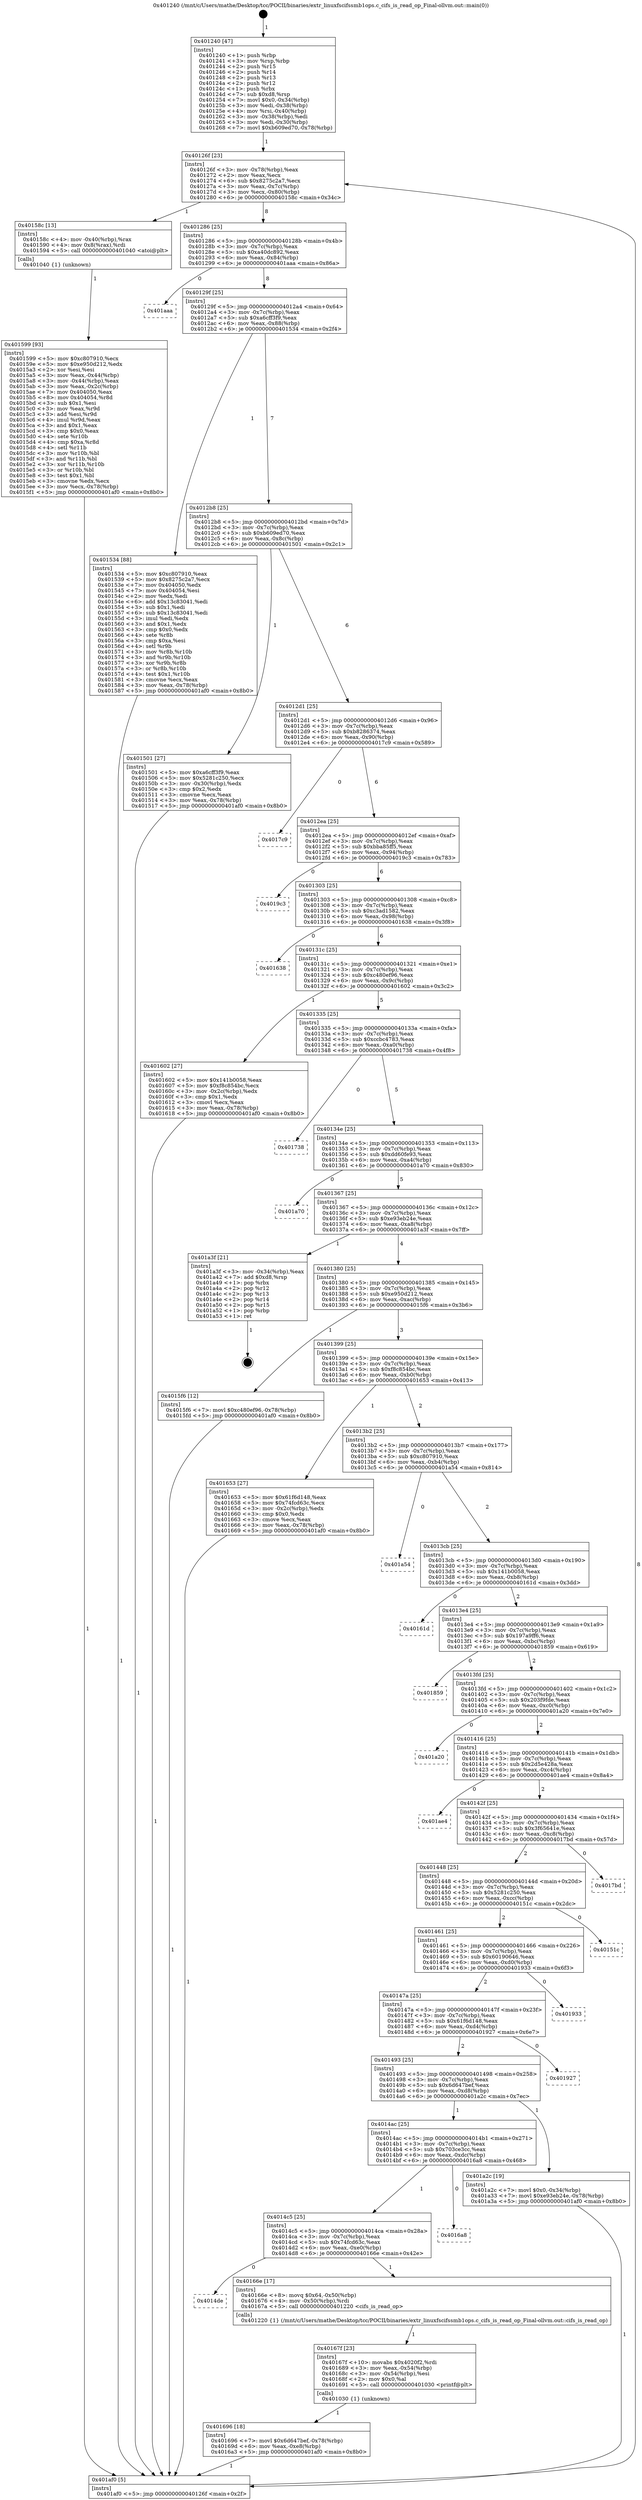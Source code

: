 digraph "0x401240" {
  label = "0x401240 (/mnt/c/Users/mathe/Desktop/tcc/POCII/binaries/extr_linuxfscifssmb1ops.c_cifs_is_read_op_Final-ollvm.out::main(0))"
  labelloc = "t"
  node[shape=record]

  Entry [label="",width=0.3,height=0.3,shape=circle,fillcolor=black,style=filled]
  "0x40126f" [label="{
     0x40126f [23]\l
     | [instrs]\l
     &nbsp;&nbsp;0x40126f \<+3\>: mov -0x78(%rbp),%eax\l
     &nbsp;&nbsp;0x401272 \<+2\>: mov %eax,%ecx\l
     &nbsp;&nbsp;0x401274 \<+6\>: sub $0x8275c2a7,%ecx\l
     &nbsp;&nbsp;0x40127a \<+3\>: mov %eax,-0x7c(%rbp)\l
     &nbsp;&nbsp;0x40127d \<+3\>: mov %ecx,-0x80(%rbp)\l
     &nbsp;&nbsp;0x401280 \<+6\>: je 000000000040158c \<main+0x34c\>\l
  }"]
  "0x40158c" [label="{
     0x40158c [13]\l
     | [instrs]\l
     &nbsp;&nbsp;0x40158c \<+4\>: mov -0x40(%rbp),%rax\l
     &nbsp;&nbsp;0x401590 \<+4\>: mov 0x8(%rax),%rdi\l
     &nbsp;&nbsp;0x401594 \<+5\>: call 0000000000401040 \<atoi@plt\>\l
     | [calls]\l
     &nbsp;&nbsp;0x401040 \{1\} (unknown)\l
  }"]
  "0x401286" [label="{
     0x401286 [25]\l
     | [instrs]\l
     &nbsp;&nbsp;0x401286 \<+5\>: jmp 000000000040128b \<main+0x4b\>\l
     &nbsp;&nbsp;0x40128b \<+3\>: mov -0x7c(%rbp),%eax\l
     &nbsp;&nbsp;0x40128e \<+5\>: sub $0xa40dc892,%eax\l
     &nbsp;&nbsp;0x401293 \<+6\>: mov %eax,-0x84(%rbp)\l
     &nbsp;&nbsp;0x401299 \<+6\>: je 0000000000401aaa \<main+0x86a\>\l
  }"]
  Exit [label="",width=0.3,height=0.3,shape=circle,fillcolor=black,style=filled,peripheries=2]
  "0x401aaa" [label="{
     0x401aaa\l
  }", style=dashed]
  "0x40129f" [label="{
     0x40129f [25]\l
     | [instrs]\l
     &nbsp;&nbsp;0x40129f \<+5\>: jmp 00000000004012a4 \<main+0x64\>\l
     &nbsp;&nbsp;0x4012a4 \<+3\>: mov -0x7c(%rbp),%eax\l
     &nbsp;&nbsp;0x4012a7 \<+5\>: sub $0xa6cff3f9,%eax\l
     &nbsp;&nbsp;0x4012ac \<+6\>: mov %eax,-0x88(%rbp)\l
     &nbsp;&nbsp;0x4012b2 \<+6\>: je 0000000000401534 \<main+0x2f4\>\l
  }"]
  "0x401696" [label="{
     0x401696 [18]\l
     | [instrs]\l
     &nbsp;&nbsp;0x401696 \<+7\>: movl $0x6d647bef,-0x78(%rbp)\l
     &nbsp;&nbsp;0x40169d \<+6\>: mov %eax,-0xe8(%rbp)\l
     &nbsp;&nbsp;0x4016a3 \<+5\>: jmp 0000000000401af0 \<main+0x8b0\>\l
  }"]
  "0x401534" [label="{
     0x401534 [88]\l
     | [instrs]\l
     &nbsp;&nbsp;0x401534 \<+5\>: mov $0xc807910,%eax\l
     &nbsp;&nbsp;0x401539 \<+5\>: mov $0x8275c2a7,%ecx\l
     &nbsp;&nbsp;0x40153e \<+7\>: mov 0x404050,%edx\l
     &nbsp;&nbsp;0x401545 \<+7\>: mov 0x404054,%esi\l
     &nbsp;&nbsp;0x40154c \<+2\>: mov %edx,%edi\l
     &nbsp;&nbsp;0x40154e \<+6\>: add $0x13c83041,%edi\l
     &nbsp;&nbsp;0x401554 \<+3\>: sub $0x1,%edi\l
     &nbsp;&nbsp;0x401557 \<+6\>: sub $0x13c83041,%edi\l
     &nbsp;&nbsp;0x40155d \<+3\>: imul %edi,%edx\l
     &nbsp;&nbsp;0x401560 \<+3\>: and $0x1,%edx\l
     &nbsp;&nbsp;0x401563 \<+3\>: cmp $0x0,%edx\l
     &nbsp;&nbsp;0x401566 \<+4\>: sete %r8b\l
     &nbsp;&nbsp;0x40156a \<+3\>: cmp $0xa,%esi\l
     &nbsp;&nbsp;0x40156d \<+4\>: setl %r9b\l
     &nbsp;&nbsp;0x401571 \<+3\>: mov %r8b,%r10b\l
     &nbsp;&nbsp;0x401574 \<+3\>: and %r9b,%r10b\l
     &nbsp;&nbsp;0x401577 \<+3\>: xor %r9b,%r8b\l
     &nbsp;&nbsp;0x40157a \<+3\>: or %r8b,%r10b\l
     &nbsp;&nbsp;0x40157d \<+4\>: test $0x1,%r10b\l
     &nbsp;&nbsp;0x401581 \<+3\>: cmovne %ecx,%eax\l
     &nbsp;&nbsp;0x401584 \<+3\>: mov %eax,-0x78(%rbp)\l
     &nbsp;&nbsp;0x401587 \<+5\>: jmp 0000000000401af0 \<main+0x8b0\>\l
  }"]
  "0x4012b8" [label="{
     0x4012b8 [25]\l
     | [instrs]\l
     &nbsp;&nbsp;0x4012b8 \<+5\>: jmp 00000000004012bd \<main+0x7d\>\l
     &nbsp;&nbsp;0x4012bd \<+3\>: mov -0x7c(%rbp),%eax\l
     &nbsp;&nbsp;0x4012c0 \<+5\>: sub $0xb609ed70,%eax\l
     &nbsp;&nbsp;0x4012c5 \<+6\>: mov %eax,-0x8c(%rbp)\l
     &nbsp;&nbsp;0x4012cb \<+6\>: je 0000000000401501 \<main+0x2c1\>\l
  }"]
  "0x40167f" [label="{
     0x40167f [23]\l
     | [instrs]\l
     &nbsp;&nbsp;0x40167f \<+10\>: movabs $0x4020f2,%rdi\l
     &nbsp;&nbsp;0x401689 \<+3\>: mov %eax,-0x54(%rbp)\l
     &nbsp;&nbsp;0x40168c \<+3\>: mov -0x54(%rbp),%esi\l
     &nbsp;&nbsp;0x40168f \<+2\>: mov $0x0,%al\l
     &nbsp;&nbsp;0x401691 \<+5\>: call 0000000000401030 \<printf@plt\>\l
     | [calls]\l
     &nbsp;&nbsp;0x401030 \{1\} (unknown)\l
  }"]
  "0x401501" [label="{
     0x401501 [27]\l
     | [instrs]\l
     &nbsp;&nbsp;0x401501 \<+5\>: mov $0xa6cff3f9,%eax\l
     &nbsp;&nbsp;0x401506 \<+5\>: mov $0x5281c250,%ecx\l
     &nbsp;&nbsp;0x40150b \<+3\>: mov -0x30(%rbp),%edx\l
     &nbsp;&nbsp;0x40150e \<+3\>: cmp $0x2,%edx\l
     &nbsp;&nbsp;0x401511 \<+3\>: cmovne %ecx,%eax\l
     &nbsp;&nbsp;0x401514 \<+3\>: mov %eax,-0x78(%rbp)\l
     &nbsp;&nbsp;0x401517 \<+5\>: jmp 0000000000401af0 \<main+0x8b0\>\l
  }"]
  "0x4012d1" [label="{
     0x4012d1 [25]\l
     | [instrs]\l
     &nbsp;&nbsp;0x4012d1 \<+5\>: jmp 00000000004012d6 \<main+0x96\>\l
     &nbsp;&nbsp;0x4012d6 \<+3\>: mov -0x7c(%rbp),%eax\l
     &nbsp;&nbsp;0x4012d9 \<+5\>: sub $0xb8286374,%eax\l
     &nbsp;&nbsp;0x4012de \<+6\>: mov %eax,-0x90(%rbp)\l
     &nbsp;&nbsp;0x4012e4 \<+6\>: je 00000000004017c9 \<main+0x589\>\l
  }"]
  "0x401af0" [label="{
     0x401af0 [5]\l
     | [instrs]\l
     &nbsp;&nbsp;0x401af0 \<+5\>: jmp 000000000040126f \<main+0x2f\>\l
  }"]
  "0x401240" [label="{
     0x401240 [47]\l
     | [instrs]\l
     &nbsp;&nbsp;0x401240 \<+1\>: push %rbp\l
     &nbsp;&nbsp;0x401241 \<+3\>: mov %rsp,%rbp\l
     &nbsp;&nbsp;0x401244 \<+2\>: push %r15\l
     &nbsp;&nbsp;0x401246 \<+2\>: push %r14\l
     &nbsp;&nbsp;0x401248 \<+2\>: push %r13\l
     &nbsp;&nbsp;0x40124a \<+2\>: push %r12\l
     &nbsp;&nbsp;0x40124c \<+1\>: push %rbx\l
     &nbsp;&nbsp;0x40124d \<+7\>: sub $0xd8,%rsp\l
     &nbsp;&nbsp;0x401254 \<+7\>: movl $0x0,-0x34(%rbp)\l
     &nbsp;&nbsp;0x40125b \<+3\>: mov %edi,-0x38(%rbp)\l
     &nbsp;&nbsp;0x40125e \<+4\>: mov %rsi,-0x40(%rbp)\l
     &nbsp;&nbsp;0x401262 \<+3\>: mov -0x38(%rbp),%edi\l
     &nbsp;&nbsp;0x401265 \<+3\>: mov %edi,-0x30(%rbp)\l
     &nbsp;&nbsp;0x401268 \<+7\>: movl $0xb609ed70,-0x78(%rbp)\l
  }"]
  "0x401599" [label="{
     0x401599 [93]\l
     | [instrs]\l
     &nbsp;&nbsp;0x401599 \<+5\>: mov $0xc807910,%ecx\l
     &nbsp;&nbsp;0x40159e \<+5\>: mov $0xe950d212,%edx\l
     &nbsp;&nbsp;0x4015a3 \<+2\>: xor %esi,%esi\l
     &nbsp;&nbsp;0x4015a5 \<+3\>: mov %eax,-0x44(%rbp)\l
     &nbsp;&nbsp;0x4015a8 \<+3\>: mov -0x44(%rbp),%eax\l
     &nbsp;&nbsp;0x4015ab \<+3\>: mov %eax,-0x2c(%rbp)\l
     &nbsp;&nbsp;0x4015ae \<+7\>: mov 0x404050,%eax\l
     &nbsp;&nbsp;0x4015b5 \<+8\>: mov 0x404054,%r8d\l
     &nbsp;&nbsp;0x4015bd \<+3\>: sub $0x1,%esi\l
     &nbsp;&nbsp;0x4015c0 \<+3\>: mov %eax,%r9d\l
     &nbsp;&nbsp;0x4015c3 \<+3\>: add %esi,%r9d\l
     &nbsp;&nbsp;0x4015c6 \<+4\>: imul %r9d,%eax\l
     &nbsp;&nbsp;0x4015ca \<+3\>: and $0x1,%eax\l
     &nbsp;&nbsp;0x4015cd \<+3\>: cmp $0x0,%eax\l
     &nbsp;&nbsp;0x4015d0 \<+4\>: sete %r10b\l
     &nbsp;&nbsp;0x4015d4 \<+4\>: cmp $0xa,%r8d\l
     &nbsp;&nbsp;0x4015d8 \<+4\>: setl %r11b\l
     &nbsp;&nbsp;0x4015dc \<+3\>: mov %r10b,%bl\l
     &nbsp;&nbsp;0x4015df \<+3\>: and %r11b,%bl\l
     &nbsp;&nbsp;0x4015e2 \<+3\>: xor %r11b,%r10b\l
     &nbsp;&nbsp;0x4015e5 \<+3\>: or %r10b,%bl\l
     &nbsp;&nbsp;0x4015e8 \<+3\>: test $0x1,%bl\l
     &nbsp;&nbsp;0x4015eb \<+3\>: cmovne %edx,%ecx\l
     &nbsp;&nbsp;0x4015ee \<+3\>: mov %ecx,-0x78(%rbp)\l
     &nbsp;&nbsp;0x4015f1 \<+5\>: jmp 0000000000401af0 \<main+0x8b0\>\l
  }"]
  "0x4014de" [label="{
     0x4014de\l
  }", style=dashed]
  "0x4017c9" [label="{
     0x4017c9\l
  }", style=dashed]
  "0x4012ea" [label="{
     0x4012ea [25]\l
     | [instrs]\l
     &nbsp;&nbsp;0x4012ea \<+5\>: jmp 00000000004012ef \<main+0xaf\>\l
     &nbsp;&nbsp;0x4012ef \<+3\>: mov -0x7c(%rbp),%eax\l
     &nbsp;&nbsp;0x4012f2 \<+5\>: sub $0xbba85ff5,%eax\l
     &nbsp;&nbsp;0x4012f7 \<+6\>: mov %eax,-0x94(%rbp)\l
     &nbsp;&nbsp;0x4012fd \<+6\>: je 00000000004019c3 \<main+0x783\>\l
  }"]
  "0x40166e" [label="{
     0x40166e [17]\l
     | [instrs]\l
     &nbsp;&nbsp;0x40166e \<+8\>: movq $0x64,-0x50(%rbp)\l
     &nbsp;&nbsp;0x401676 \<+4\>: mov -0x50(%rbp),%rdi\l
     &nbsp;&nbsp;0x40167a \<+5\>: call 0000000000401220 \<cifs_is_read_op\>\l
     | [calls]\l
     &nbsp;&nbsp;0x401220 \{1\} (/mnt/c/Users/mathe/Desktop/tcc/POCII/binaries/extr_linuxfscifssmb1ops.c_cifs_is_read_op_Final-ollvm.out::cifs_is_read_op)\l
  }"]
  "0x4019c3" [label="{
     0x4019c3\l
  }", style=dashed]
  "0x401303" [label="{
     0x401303 [25]\l
     | [instrs]\l
     &nbsp;&nbsp;0x401303 \<+5\>: jmp 0000000000401308 \<main+0xc8\>\l
     &nbsp;&nbsp;0x401308 \<+3\>: mov -0x7c(%rbp),%eax\l
     &nbsp;&nbsp;0x40130b \<+5\>: sub $0xc3ad1582,%eax\l
     &nbsp;&nbsp;0x401310 \<+6\>: mov %eax,-0x98(%rbp)\l
     &nbsp;&nbsp;0x401316 \<+6\>: je 0000000000401638 \<main+0x3f8\>\l
  }"]
  "0x4014c5" [label="{
     0x4014c5 [25]\l
     | [instrs]\l
     &nbsp;&nbsp;0x4014c5 \<+5\>: jmp 00000000004014ca \<main+0x28a\>\l
     &nbsp;&nbsp;0x4014ca \<+3\>: mov -0x7c(%rbp),%eax\l
     &nbsp;&nbsp;0x4014cd \<+5\>: sub $0x74fcd63c,%eax\l
     &nbsp;&nbsp;0x4014d2 \<+6\>: mov %eax,-0xe0(%rbp)\l
     &nbsp;&nbsp;0x4014d8 \<+6\>: je 000000000040166e \<main+0x42e\>\l
  }"]
  "0x401638" [label="{
     0x401638\l
  }", style=dashed]
  "0x40131c" [label="{
     0x40131c [25]\l
     | [instrs]\l
     &nbsp;&nbsp;0x40131c \<+5\>: jmp 0000000000401321 \<main+0xe1\>\l
     &nbsp;&nbsp;0x401321 \<+3\>: mov -0x7c(%rbp),%eax\l
     &nbsp;&nbsp;0x401324 \<+5\>: sub $0xc480ef96,%eax\l
     &nbsp;&nbsp;0x401329 \<+6\>: mov %eax,-0x9c(%rbp)\l
     &nbsp;&nbsp;0x40132f \<+6\>: je 0000000000401602 \<main+0x3c2\>\l
  }"]
  "0x4016a8" [label="{
     0x4016a8\l
  }", style=dashed]
  "0x401602" [label="{
     0x401602 [27]\l
     | [instrs]\l
     &nbsp;&nbsp;0x401602 \<+5\>: mov $0x141b0058,%eax\l
     &nbsp;&nbsp;0x401607 \<+5\>: mov $0xf8c854bc,%ecx\l
     &nbsp;&nbsp;0x40160c \<+3\>: mov -0x2c(%rbp),%edx\l
     &nbsp;&nbsp;0x40160f \<+3\>: cmp $0x1,%edx\l
     &nbsp;&nbsp;0x401612 \<+3\>: cmovl %ecx,%eax\l
     &nbsp;&nbsp;0x401615 \<+3\>: mov %eax,-0x78(%rbp)\l
     &nbsp;&nbsp;0x401618 \<+5\>: jmp 0000000000401af0 \<main+0x8b0\>\l
  }"]
  "0x401335" [label="{
     0x401335 [25]\l
     | [instrs]\l
     &nbsp;&nbsp;0x401335 \<+5\>: jmp 000000000040133a \<main+0xfa\>\l
     &nbsp;&nbsp;0x40133a \<+3\>: mov -0x7c(%rbp),%eax\l
     &nbsp;&nbsp;0x40133d \<+5\>: sub $0xccbc4783,%eax\l
     &nbsp;&nbsp;0x401342 \<+6\>: mov %eax,-0xa0(%rbp)\l
     &nbsp;&nbsp;0x401348 \<+6\>: je 0000000000401738 \<main+0x4f8\>\l
  }"]
  "0x4014ac" [label="{
     0x4014ac [25]\l
     | [instrs]\l
     &nbsp;&nbsp;0x4014ac \<+5\>: jmp 00000000004014b1 \<main+0x271\>\l
     &nbsp;&nbsp;0x4014b1 \<+3\>: mov -0x7c(%rbp),%eax\l
     &nbsp;&nbsp;0x4014b4 \<+5\>: sub $0x703ce3cc,%eax\l
     &nbsp;&nbsp;0x4014b9 \<+6\>: mov %eax,-0xdc(%rbp)\l
     &nbsp;&nbsp;0x4014bf \<+6\>: je 00000000004016a8 \<main+0x468\>\l
  }"]
  "0x401738" [label="{
     0x401738\l
  }", style=dashed]
  "0x40134e" [label="{
     0x40134e [25]\l
     | [instrs]\l
     &nbsp;&nbsp;0x40134e \<+5\>: jmp 0000000000401353 \<main+0x113\>\l
     &nbsp;&nbsp;0x401353 \<+3\>: mov -0x7c(%rbp),%eax\l
     &nbsp;&nbsp;0x401356 \<+5\>: sub $0xdd60fe93,%eax\l
     &nbsp;&nbsp;0x40135b \<+6\>: mov %eax,-0xa4(%rbp)\l
     &nbsp;&nbsp;0x401361 \<+6\>: je 0000000000401a70 \<main+0x830\>\l
  }"]
  "0x401a2c" [label="{
     0x401a2c [19]\l
     | [instrs]\l
     &nbsp;&nbsp;0x401a2c \<+7\>: movl $0x0,-0x34(%rbp)\l
     &nbsp;&nbsp;0x401a33 \<+7\>: movl $0xe93eb24e,-0x78(%rbp)\l
     &nbsp;&nbsp;0x401a3a \<+5\>: jmp 0000000000401af0 \<main+0x8b0\>\l
  }"]
  "0x401a70" [label="{
     0x401a70\l
  }", style=dashed]
  "0x401367" [label="{
     0x401367 [25]\l
     | [instrs]\l
     &nbsp;&nbsp;0x401367 \<+5\>: jmp 000000000040136c \<main+0x12c\>\l
     &nbsp;&nbsp;0x40136c \<+3\>: mov -0x7c(%rbp),%eax\l
     &nbsp;&nbsp;0x40136f \<+5\>: sub $0xe93eb24e,%eax\l
     &nbsp;&nbsp;0x401374 \<+6\>: mov %eax,-0xa8(%rbp)\l
     &nbsp;&nbsp;0x40137a \<+6\>: je 0000000000401a3f \<main+0x7ff\>\l
  }"]
  "0x401493" [label="{
     0x401493 [25]\l
     | [instrs]\l
     &nbsp;&nbsp;0x401493 \<+5\>: jmp 0000000000401498 \<main+0x258\>\l
     &nbsp;&nbsp;0x401498 \<+3\>: mov -0x7c(%rbp),%eax\l
     &nbsp;&nbsp;0x40149b \<+5\>: sub $0x6d647bef,%eax\l
     &nbsp;&nbsp;0x4014a0 \<+6\>: mov %eax,-0xd8(%rbp)\l
     &nbsp;&nbsp;0x4014a6 \<+6\>: je 0000000000401a2c \<main+0x7ec\>\l
  }"]
  "0x401a3f" [label="{
     0x401a3f [21]\l
     | [instrs]\l
     &nbsp;&nbsp;0x401a3f \<+3\>: mov -0x34(%rbp),%eax\l
     &nbsp;&nbsp;0x401a42 \<+7\>: add $0xd8,%rsp\l
     &nbsp;&nbsp;0x401a49 \<+1\>: pop %rbx\l
     &nbsp;&nbsp;0x401a4a \<+2\>: pop %r12\l
     &nbsp;&nbsp;0x401a4c \<+2\>: pop %r13\l
     &nbsp;&nbsp;0x401a4e \<+2\>: pop %r14\l
     &nbsp;&nbsp;0x401a50 \<+2\>: pop %r15\l
     &nbsp;&nbsp;0x401a52 \<+1\>: pop %rbp\l
     &nbsp;&nbsp;0x401a53 \<+1\>: ret\l
  }"]
  "0x401380" [label="{
     0x401380 [25]\l
     | [instrs]\l
     &nbsp;&nbsp;0x401380 \<+5\>: jmp 0000000000401385 \<main+0x145\>\l
     &nbsp;&nbsp;0x401385 \<+3\>: mov -0x7c(%rbp),%eax\l
     &nbsp;&nbsp;0x401388 \<+5\>: sub $0xe950d212,%eax\l
     &nbsp;&nbsp;0x40138d \<+6\>: mov %eax,-0xac(%rbp)\l
     &nbsp;&nbsp;0x401393 \<+6\>: je 00000000004015f6 \<main+0x3b6\>\l
  }"]
  "0x401927" [label="{
     0x401927\l
  }", style=dashed]
  "0x4015f6" [label="{
     0x4015f6 [12]\l
     | [instrs]\l
     &nbsp;&nbsp;0x4015f6 \<+7\>: movl $0xc480ef96,-0x78(%rbp)\l
     &nbsp;&nbsp;0x4015fd \<+5\>: jmp 0000000000401af0 \<main+0x8b0\>\l
  }"]
  "0x401399" [label="{
     0x401399 [25]\l
     | [instrs]\l
     &nbsp;&nbsp;0x401399 \<+5\>: jmp 000000000040139e \<main+0x15e\>\l
     &nbsp;&nbsp;0x40139e \<+3\>: mov -0x7c(%rbp),%eax\l
     &nbsp;&nbsp;0x4013a1 \<+5\>: sub $0xf8c854bc,%eax\l
     &nbsp;&nbsp;0x4013a6 \<+6\>: mov %eax,-0xb0(%rbp)\l
     &nbsp;&nbsp;0x4013ac \<+6\>: je 0000000000401653 \<main+0x413\>\l
  }"]
  "0x40147a" [label="{
     0x40147a [25]\l
     | [instrs]\l
     &nbsp;&nbsp;0x40147a \<+5\>: jmp 000000000040147f \<main+0x23f\>\l
     &nbsp;&nbsp;0x40147f \<+3\>: mov -0x7c(%rbp),%eax\l
     &nbsp;&nbsp;0x401482 \<+5\>: sub $0x61f6d148,%eax\l
     &nbsp;&nbsp;0x401487 \<+6\>: mov %eax,-0xd4(%rbp)\l
     &nbsp;&nbsp;0x40148d \<+6\>: je 0000000000401927 \<main+0x6e7\>\l
  }"]
  "0x401653" [label="{
     0x401653 [27]\l
     | [instrs]\l
     &nbsp;&nbsp;0x401653 \<+5\>: mov $0x61f6d148,%eax\l
     &nbsp;&nbsp;0x401658 \<+5\>: mov $0x74fcd63c,%ecx\l
     &nbsp;&nbsp;0x40165d \<+3\>: mov -0x2c(%rbp),%edx\l
     &nbsp;&nbsp;0x401660 \<+3\>: cmp $0x0,%edx\l
     &nbsp;&nbsp;0x401663 \<+3\>: cmove %ecx,%eax\l
     &nbsp;&nbsp;0x401666 \<+3\>: mov %eax,-0x78(%rbp)\l
     &nbsp;&nbsp;0x401669 \<+5\>: jmp 0000000000401af0 \<main+0x8b0\>\l
  }"]
  "0x4013b2" [label="{
     0x4013b2 [25]\l
     | [instrs]\l
     &nbsp;&nbsp;0x4013b2 \<+5\>: jmp 00000000004013b7 \<main+0x177\>\l
     &nbsp;&nbsp;0x4013b7 \<+3\>: mov -0x7c(%rbp),%eax\l
     &nbsp;&nbsp;0x4013ba \<+5\>: sub $0xc807910,%eax\l
     &nbsp;&nbsp;0x4013bf \<+6\>: mov %eax,-0xb4(%rbp)\l
     &nbsp;&nbsp;0x4013c5 \<+6\>: je 0000000000401a54 \<main+0x814\>\l
  }"]
  "0x401933" [label="{
     0x401933\l
  }", style=dashed]
  "0x401a54" [label="{
     0x401a54\l
  }", style=dashed]
  "0x4013cb" [label="{
     0x4013cb [25]\l
     | [instrs]\l
     &nbsp;&nbsp;0x4013cb \<+5\>: jmp 00000000004013d0 \<main+0x190\>\l
     &nbsp;&nbsp;0x4013d0 \<+3\>: mov -0x7c(%rbp),%eax\l
     &nbsp;&nbsp;0x4013d3 \<+5\>: sub $0x141b0058,%eax\l
     &nbsp;&nbsp;0x4013d8 \<+6\>: mov %eax,-0xb8(%rbp)\l
     &nbsp;&nbsp;0x4013de \<+6\>: je 000000000040161d \<main+0x3dd\>\l
  }"]
  "0x401461" [label="{
     0x401461 [25]\l
     | [instrs]\l
     &nbsp;&nbsp;0x401461 \<+5\>: jmp 0000000000401466 \<main+0x226\>\l
     &nbsp;&nbsp;0x401466 \<+3\>: mov -0x7c(%rbp),%eax\l
     &nbsp;&nbsp;0x401469 \<+5\>: sub $0x60190646,%eax\l
     &nbsp;&nbsp;0x40146e \<+6\>: mov %eax,-0xd0(%rbp)\l
     &nbsp;&nbsp;0x401474 \<+6\>: je 0000000000401933 \<main+0x6f3\>\l
  }"]
  "0x40161d" [label="{
     0x40161d\l
  }", style=dashed]
  "0x4013e4" [label="{
     0x4013e4 [25]\l
     | [instrs]\l
     &nbsp;&nbsp;0x4013e4 \<+5\>: jmp 00000000004013e9 \<main+0x1a9\>\l
     &nbsp;&nbsp;0x4013e9 \<+3\>: mov -0x7c(%rbp),%eax\l
     &nbsp;&nbsp;0x4013ec \<+5\>: sub $0x197a9ff6,%eax\l
     &nbsp;&nbsp;0x4013f1 \<+6\>: mov %eax,-0xbc(%rbp)\l
     &nbsp;&nbsp;0x4013f7 \<+6\>: je 0000000000401859 \<main+0x619\>\l
  }"]
  "0x40151c" [label="{
     0x40151c\l
  }", style=dashed]
  "0x401859" [label="{
     0x401859\l
  }", style=dashed]
  "0x4013fd" [label="{
     0x4013fd [25]\l
     | [instrs]\l
     &nbsp;&nbsp;0x4013fd \<+5\>: jmp 0000000000401402 \<main+0x1c2\>\l
     &nbsp;&nbsp;0x401402 \<+3\>: mov -0x7c(%rbp),%eax\l
     &nbsp;&nbsp;0x401405 \<+5\>: sub $0x203f9fde,%eax\l
     &nbsp;&nbsp;0x40140a \<+6\>: mov %eax,-0xc0(%rbp)\l
     &nbsp;&nbsp;0x401410 \<+6\>: je 0000000000401a20 \<main+0x7e0\>\l
  }"]
  "0x401448" [label="{
     0x401448 [25]\l
     | [instrs]\l
     &nbsp;&nbsp;0x401448 \<+5\>: jmp 000000000040144d \<main+0x20d\>\l
     &nbsp;&nbsp;0x40144d \<+3\>: mov -0x7c(%rbp),%eax\l
     &nbsp;&nbsp;0x401450 \<+5\>: sub $0x5281c250,%eax\l
     &nbsp;&nbsp;0x401455 \<+6\>: mov %eax,-0xcc(%rbp)\l
     &nbsp;&nbsp;0x40145b \<+6\>: je 000000000040151c \<main+0x2dc\>\l
  }"]
  "0x401a20" [label="{
     0x401a20\l
  }", style=dashed]
  "0x401416" [label="{
     0x401416 [25]\l
     | [instrs]\l
     &nbsp;&nbsp;0x401416 \<+5\>: jmp 000000000040141b \<main+0x1db\>\l
     &nbsp;&nbsp;0x40141b \<+3\>: mov -0x7c(%rbp),%eax\l
     &nbsp;&nbsp;0x40141e \<+5\>: sub $0x2d5e428a,%eax\l
     &nbsp;&nbsp;0x401423 \<+6\>: mov %eax,-0xc4(%rbp)\l
     &nbsp;&nbsp;0x401429 \<+6\>: je 0000000000401ae4 \<main+0x8a4\>\l
  }"]
  "0x4017bd" [label="{
     0x4017bd\l
  }", style=dashed]
  "0x401ae4" [label="{
     0x401ae4\l
  }", style=dashed]
  "0x40142f" [label="{
     0x40142f [25]\l
     | [instrs]\l
     &nbsp;&nbsp;0x40142f \<+5\>: jmp 0000000000401434 \<main+0x1f4\>\l
     &nbsp;&nbsp;0x401434 \<+3\>: mov -0x7c(%rbp),%eax\l
     &nbsp;&nbsp;0x401437 \<+5\>: sub $0x3f65641e,%eax\l
     &nbsp;&nbsp;0x40143c \<+6\>: mov %eax,-0xc8(%rbp)\l
     &nbsp;&nbsp;0x401442 \<+6\>: je 00000000004017bd \<main+0x57d\>\l
  }"]
  Entry -> "0x401240" [label=" 1"]
  "0x40126f" -> "0x40158c" [label=" 1"]
  "0x40126f" -> "0x401286" [label=" 8"]
  "0x401a3f" -> Exit [label=" 1"]
  "0x401286" -> "0x401aaa" [label=" 0"]
  "0x401286" -> "0x40129f" [label=" 8"]
  "0x401a2c" -> "0x401af0" [label=" 1"]
  "0x40129f" -> "0x401534" [label=" 1"]
  "0x40129f" -> "0x4012b8" [label=" 7"]
  "0x401696" -> "0x401af0" [label=" 1"]
  "0x4012b8" -> "0x401501" [label=" 1"]
  "0x4012b8" -> "0x4012d1" [label=" 6"]
  "0x401501" -> "0x401af0" [label=" 1"]
  "0x401240" -> "0x40126f" [label=" 1"]
  "0x401af0" -> "0x40126f" [label=" 8"]
  "0x401534" -> "0x401af0" [label=" 1"]
  "0x40158c" -> "0x401599" [label=" 1"]
  "0x401599" -> "0x401af0" [label=" 1"]
  "0x40167f" -> "0x401696" [label=" 1"]
  "0x4012d1" -> "0x4017c9" [label=" 0"]
  "0x4012d1" -> "0x4012ea" [label=" 6"]
  "0x40166e" -> "0x40167f" [label=" 1"]
  "0x4012ea" -> "0x4019c3" [label=" 0"]
  "0x4012ea" -> "0x401303" [label=" 6"]
  "0x4014c5" -> "0x4014de" [label=" 0"]
  "0x401303" -> "0x401638" [label=" 0"]
  "0x401303" -> "0x40131c" [label=" 6"]
  "0x4014c5" -> "0x40166e" [label=" 1"]
  "0x40131c" -> "0x401602" [label=" 1"]
  "0x40131c" -> "0x401335" [label=" 5"]
  "0x4014ac" -> "0x4014c5" [label=" 1"]
  "0x401335" -> "0x401738" [label=" 0"]
  "0x401335" -> "0x40134e" [label=" 5"]
  "0x4014ac" -> "0x4016a8" [label=" 0"]
  "0x40134e" -> "0x401a70" [label=" 0"]
  "0x40134e" -> "0x401367" [label=" 5"]
  "0x401493" -> "0x4014ac" [label=" 1"]
  "0x401367" -> "0x401a3f" [label=" 1"]
  "0x401367" -> "0x401380" [label=" 4"]
  "0x401493" -> "0x401a2c" [label=" 1"]
  "0x401380" -> "0x4015f6" [label=" 1"]
  "0x401380" -> "0x401399" [label=" 3"]
  "0x4015f6" -> "0x401af0" [label=" 1"]
  "0x401602" -> "0x401af0" [label=" 1"]
  "0x40147a" -> "0x401493" [label=" 2"]
  "0x401399" -> "0x401653" [label=" 1"]
  "0x401399" -> "0x4013b2" [label=" 2"]
  "0x401653" -> "0x401af0" [label=" 1"]
  "0x40147a" -> "0x401927" [label=" 0"]
  "0x4013b2" -> "0x401a54" [label=" 0"]
  "0x4013b2" -> "0x4013cb" [label=" 2"]
  "0x401461" -> "0x40147a" [label=" 2"]
  "0x4013cb" -> "0x40161d" [label=" 0"]
  "0x4013cb" -> "0x4013e4" [label=" 2"]
  "0x401461" -> "0x401933" [label=" 0"]
  "0x4013e4" -> "0x401859" [label=" 0"]
  "0x4013e4" -> "0x4013fd" [label=" 2"]
  "0x401448" -> "0x401461" [label=" 2"]
  "0x4013fd" -> "0x401a20" [label=" 0"]
  "0x4013fd" -> "0x401416" [label=" 2"]
  "0x401448" -> "0x40151c" [label=" 0"]
  "0x401416" -> "0x401ae4" [label=" 0"]
  "0x401416" -> "0x40142f" [label=" 2"]
  "0x40142f" -> "0x401448" [label=" 2"]
  "0x40142f" -> "0x4017bd" [label=" 0"]
}
